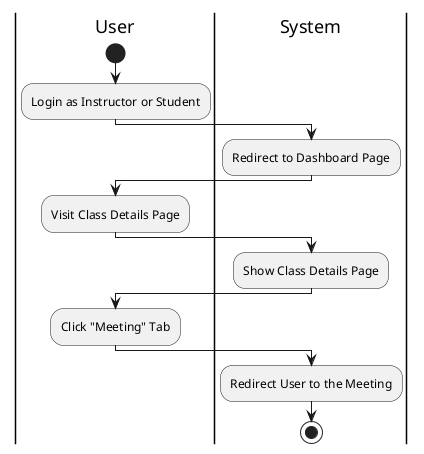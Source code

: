 @startuml JoinClassMeeting
|User|
start
:Login as Instructor or Student;
|System|
:Redirect to Dashboard Page;
|User|
:Visit Class Details Page;
|System|
:Show Class Details Page;
|User|
:Click "Meeting" Tab;
|System|
:Redirect User to the Meeting;
stop
@enduml
